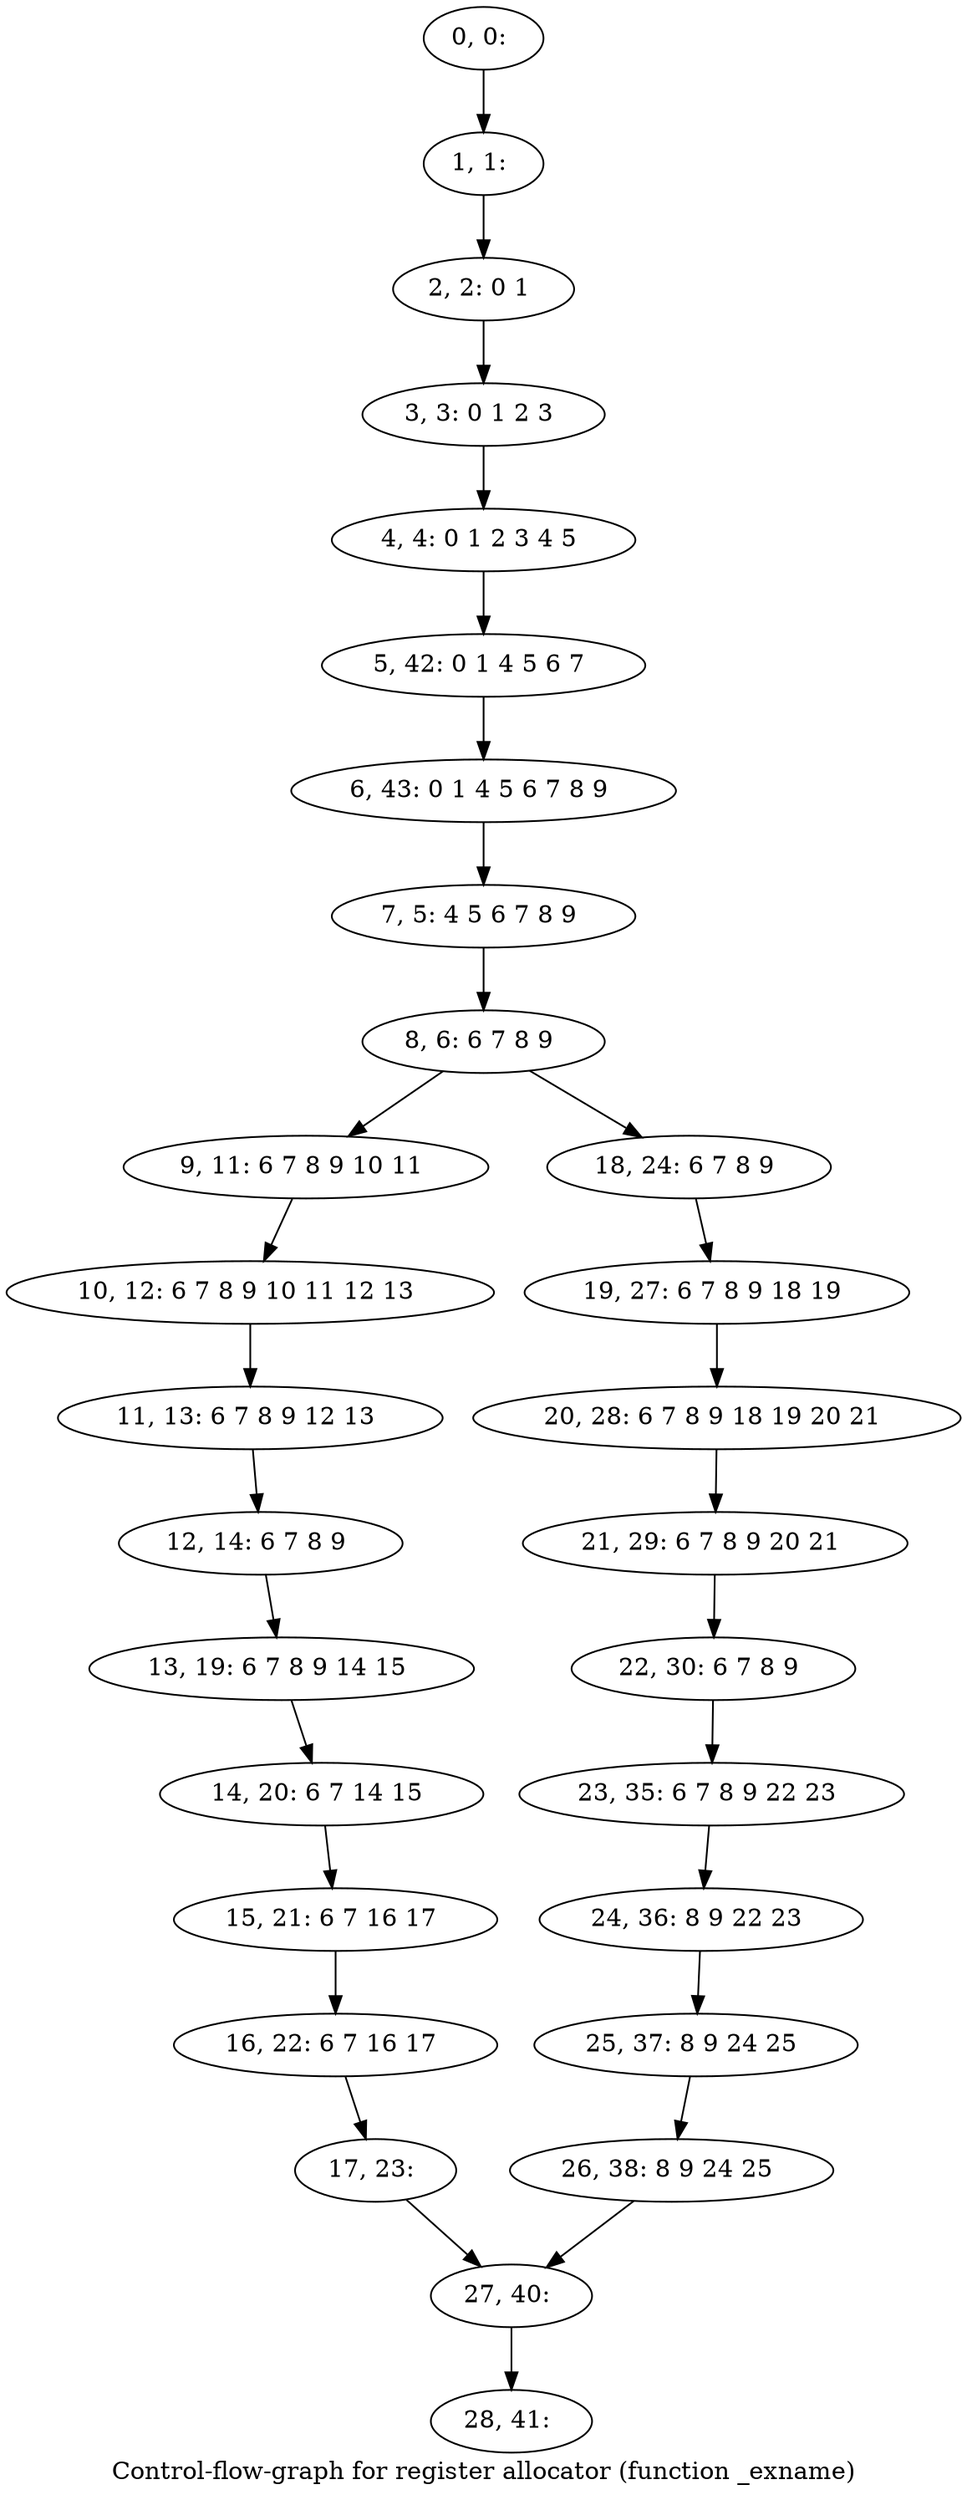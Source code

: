 digraph G {
graph [label="Control-flow-graph for register allocator (function _exname)"]
0[label="0, 0: "];
1[label="1, 1: "];
2[label="2, 2: 0 1 "];
3[label="3, 3: 0 1 2 3 "];
4[label="4, 4: 0 1 2 3 4 5 "];
5[label="5, 42: 0 1 4 5 6 7 "];
6[label="6, 43: 0 1 4 5 6 7 8 9 "];
7[label="7, 5: 4 5 6 7 8 9 "];
8[label="8, 6: 6 7 8 9 "];
9[label="9, 11: 6 7 8 9 10 11 "];
10[label="10, 12: 6 7 8 9 10 11 12 13 "];
11[label="11, 13: 6 7 8 9 12 13 "];
12[label="12, 14: 6 7 8 9 "];
13[label="13, 19: 6 7 8 9 14 15 "];
14[label="14, 20: 6 7 14 15 "];
15[label="15, 21: 6 7 16 17 "];
16[label="16, 22: 6 7 16 17 "];
17[label="17, 23: "];
18[label="18, 24: 6 7 8 9 "];
19[label="19, 27: 6 7 8 9 18 19 "];
20[label="20, 28: 6 7 8 9 18 19 20 21 "];
21[label="21, 29: 6 7 8 9 20 21 "];
22[label="22, 30: 6 7 8 9 "];
23[label="23, 35: 6 7 8 9 22 23 "];
24[label="24, 36: 8 9 22 23 "];
25[label="25, 37: 8 9 24 25 "];
26[label="26, 38: 8 9 24 25 "];
27[label="27, 40: "];
28[label="28, 41: "];
0->1 ;
1->2 ;
2->3 ;
3->4 ;
4->5 ;
5->6 ;
6->7 ;
7->8 ;
8->9 ;
8->18 ;
9->10 ;
10->11 ;
11->12 ;
12->13 ;
13->14 ;
14->15 ;
15->16 ;
16->17 ;
17->27 ;
18->19 ;
19->20 ;
20->21 ;
21->22 ;
22->23 ;
23->24 ;
24->25 ;
25->26 ;
26->27 ;
27->28 ;
}
